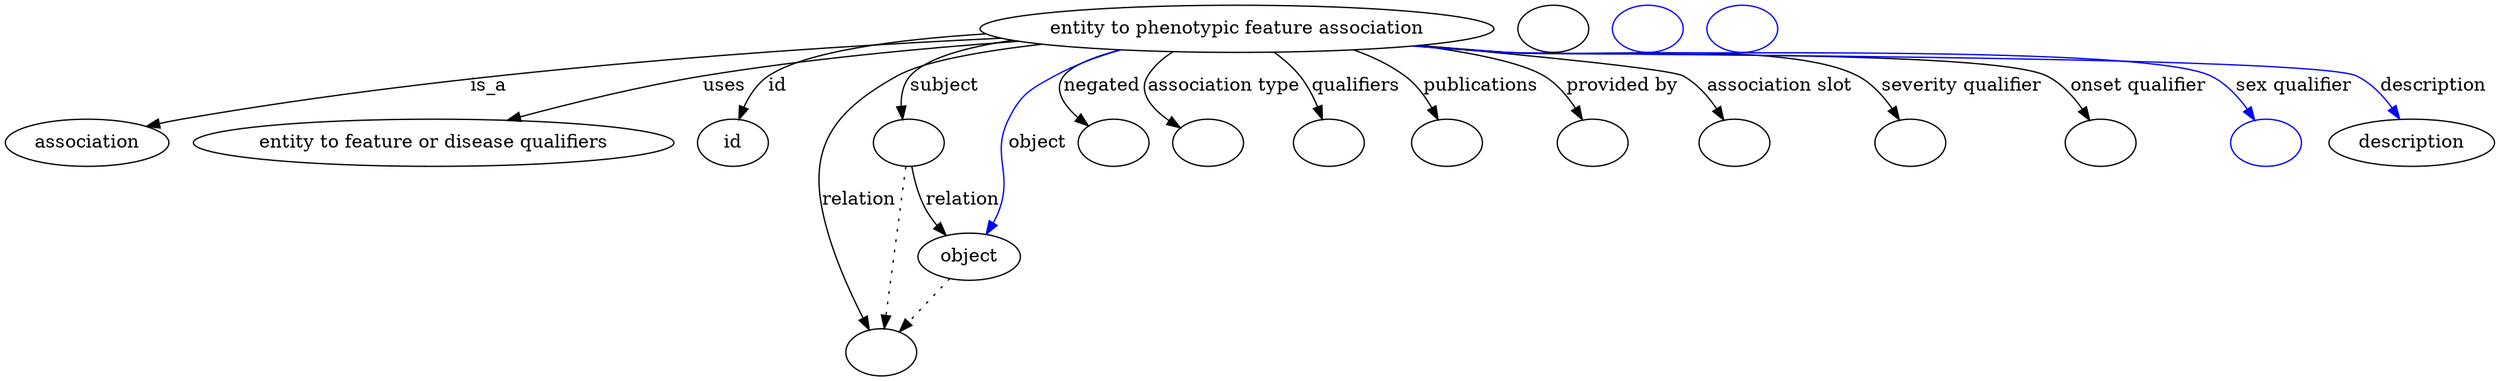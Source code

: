 digraph {
	graph [bb="0,0,1576.8,281"];
	node [label="\N"];
	"entity to phenotypic feature association"	 [height=0.5,
		label="entity to phenotypic feature association",
		pos="791.4,263",
		width=4.1417];
	association	 [height=0.5,
		pos="49.402,177",
		width=1.3723];
	"entity to phenotypic feature association" -> association	 [label=is_a,
		lp="285.68,220",
		pos="e,85.661,189.27 646.72,258.54 507.19,251.92 290.78,235.52 107.4,195 103.52,194.14 99.517,193.15 95.521,192.07"];
	"entity to feature or disease qualifiers"	 [height=0.5,
		pos="255.4,177",
		width=3.8483];
	"entity to phenotypic feature association" -> "entity to feature or disease qualifiers"	 [label=uses,
		lp="440.46,220",
		pos="e,304.75,193.88 655.62,255.45 587.04,250.14 502.78,241.34 428.29,227 389.75,219.58 347.41,207.41 314.28,196.93"];
	id	 [height=0.5,
		pos="439.4,177",
		width=0.75];
	"entity to phenotypic feature association" -> id	 [color=black,
		label=id,
		lp="475.85,220",
		pos="e,445.4,194.76 661.9,253.96 579.78,247.29 485.99,237.56 469.51,227 460.99,221.54 454.54,212.73 449.83,204.01",
		style=solid];
	subject	 [color=black,
		height=0.5,
		label="",
		pos="564.4,177",
		width=0.75];
	"entity to phenotypic feature association" -> subject	 [color=black,
		label=subject,
		lp="594.23,220",
		pos="e,562.99,195.09 662.09,254.04 623.27,248.74 587.36,240.33 573.75,227 567.89,221.27 565.05,213.12 563.81,205.06",
		style=solid];
	relation	 [color=black,
		height=0.5,
		label="",
		pos="544.4,18",
		width=0.75];
	"entity to phenotypic feature association" -> relation	 [color=black,
		label=relation,
		lp="533.78,134",
		pos="e,537.31,35.763 677.21,251.37 630.67,245.33 583,237.09 562.4,227 543.77,217.87 539.39,212.6 528.4,195 511.91,168.6 507.12,157.8 \
511.64,127 515.84,98.478 525.89,67.064 533.76,45.317",
		style=solid];
	negated	 [color=black,
		height=0.5,
		label="",
		pos="706.4,177",
		width=0.75];
	"entity to phenotypic feature association" -> negated	 [color=black,
		label=negated,
		lp="710.17,220",
		pos="e,693.19,192.9 725.72,246.75 708.39,241.08 693.05,234.29 687.87,227 682.51,219.46 684.16,210.2 688.15,201.7",
		style=solid];
	"association type"	 [color=black,
		height=0.5,
		label="",
		pos="778.4,177",
		width=0.75];
	"entity to phenotypic feature association" -> "association type"	 [color=black,
		label="association type",
		lp="782.31,220",
		pos="e,757.53,188.71 753.75,245.53 746.86,240.55 740.59,234.41 736.59,227 730.28,215.3 738.57,203.81 749.38,194.8",
		style=solid];
	qualifiers	 [color=black,
		height=0.5,
		label="",
		pos="850.4,177",
		width=0.75];
	"entity to phenotypic feature association" -> qualifiers	 [color=black,
		label=qualifiers,
		lp="860.45,220",
		pos="e,843.49,194.89 811.16,244.96 816.5,239.51 822.01,233.29 826.4,227 831.28,220.01 835.66,211.86 839.3,204.21",
		style=solid];
	publications	 [color=black,
		height=0.5,
		label="",
		pos="923.4,177",
		width=0.75];
	"entity to phenotypic feature association" -> publications	 [color=black,
		label=publications,
		lp="937.62,220",
		pos="e,915.52,194.36 855.03,246.69 867.54,241.66 879.99,235.21 890.4,227 898.44,220.66 905.17,211.81 910.42,203.31",
		style=solid];
	"provided by"	 [color=black,
		height=0.5,
		label="",
		pos="1014.4,177",
		width=0.75];
	"entity to phenotypic feature association" -> "provided by"	 [color=black,
		label="provided by",
		lp="1025,220",
		pos="e,1005.4,194.01 892.24,249.62 926.95,243.68 960.77,235.99 975.4,227 985.21,220.97 993.52,211.53 999.91,202.46",
		style=solid];
	"association slot"	 [color=black,
		height=0.5,
		label="",
		pos="1104.4,177",
		width=0.75];
	"entity to phenotypic feature association" -> "association slot"	 [color=black,
		label="association slot",
		lp="1122.4,220",
		pos="e,1094.6,194.28 899.23,250.49 971.57,241.8 1055,231.08 1062.4,227 1072.9,221.24 1081.9,211.71 1088.8,202.51",
		style=solid];
	"severity qualifier"	 [color=black,
		height=0.5,
		label="",
		pos="1213.4,177",
		width=0.75];
	"entity to phenotypic feature association" -> "severity qualifier"	 [color=black,
		label="severity qualifier",
		lp="1234.6,220",
		pos="e,1203.4,194.02 898.01,250.39 915.19,248.49 932.78,246.63 949.4,245 998.22,240.22 1125.6,249.01 1169.4,227 1180.5,221.44 1190,211.77 \
1197.3,202.41",
		style=solid];
	"onset qualifier"	 [color=black,
		height=0.5,
		label="",
		pos="1330.4,177",
		width=0.75];
	"entity to phenotypic feature association" -> "onset qualifier"	 [color=black,
		label="onset qualifier",
		lp="1345.3,220",
		pos="e,1320.1,194.15 896.28,250.16 913.99,248.25 932.21,246.44 949.4,245 986.66,241.88 1251.7,243.12 1285.4,227 1296.8,221.55 1306.6,\
211.76 1314.1,202.29",
		style=solid];
	"sex qualifier"	 [color=blue,
		height=0.5,
		label="",
		pos="1433.4,177",
		width=0.75];
	"entity to phenotypic feature association" -> "sex qualifier"	 [color=blue,
		label="sex qualifier",
		lp="1442.8,220",
		pos="e,1423.5,194.2 895.41,250.07 913.39,248.14 931.92,246.35 949.4,245 998.19,241.23 1345.2,248.06 1389.4,227 1400.7,221.61 1410.3,211.83 \
1417.6,202.35",
		style=solid];
	description	 [height=0.5,
		pos="1527.4,177",
		width=1.3723];
	"entity to phenotypic feature association" -> description	 [color=blue,
		label=description,
		lp="1531.5,220",
		pos="e,1516.5,194.75 894.98,250.01 913.09,248.07 931.78,246.3 949.4,245 1008.4,240.65 1427.7,251.68 1481.4,227 1492.8,221.75 1502.7,212.18 \
1510.4,202.82",
		style=solid];
	object	 [height=0.5,
		pos="604.4,91",
		width=0.88096];
	"entity to phenotypic feature association" -> object	 [color=blue,
		label=object,
		lp="653.51,177",
		pos="e,613.52,108.25 712.93,247.53 683.81,237.59 653.64,221.37 636.19,195 619.13,169.21 631.36,156.28 621.4,127 620.33,123.86 619.07,\
120.63 617.72,117.46",
		style=solid];
	association_id	 [color=black,
		height=0.5,
		label="",
		pos="985.4,263",
		width=0.75];
	subject -> relation	 [pos="e,546.67,36.027 562.11,158.76 558.64,131.21 552.04,78.735 547.95,46.223",
		style=dotted];
	subject -> object	 [label=relation,
		lp="600.78,134",
		pos="e,590.82,107.46 567.98,158.87 570.29,149.13 573.78,137.08 578.64,127 580.43,123.29 582.6,119.56 584.91,115.97"];
	"entity to phenotypic feature association description"	 [color=blue,
		height=0.5,
		label="",
		pos="1057.4,263",
		width=0.75];
	object -> relation	 [pos="e,557.55,33.998 590.79,74.435 582.85,64.781 572.71,52.443 563.94,41.766",
		style=dotted];
	"entity to phenotypic feature association object"	 [color=blue,
		height=0.5,
		label="",
		pos="1129.4,263",
		width=0.75];
}
